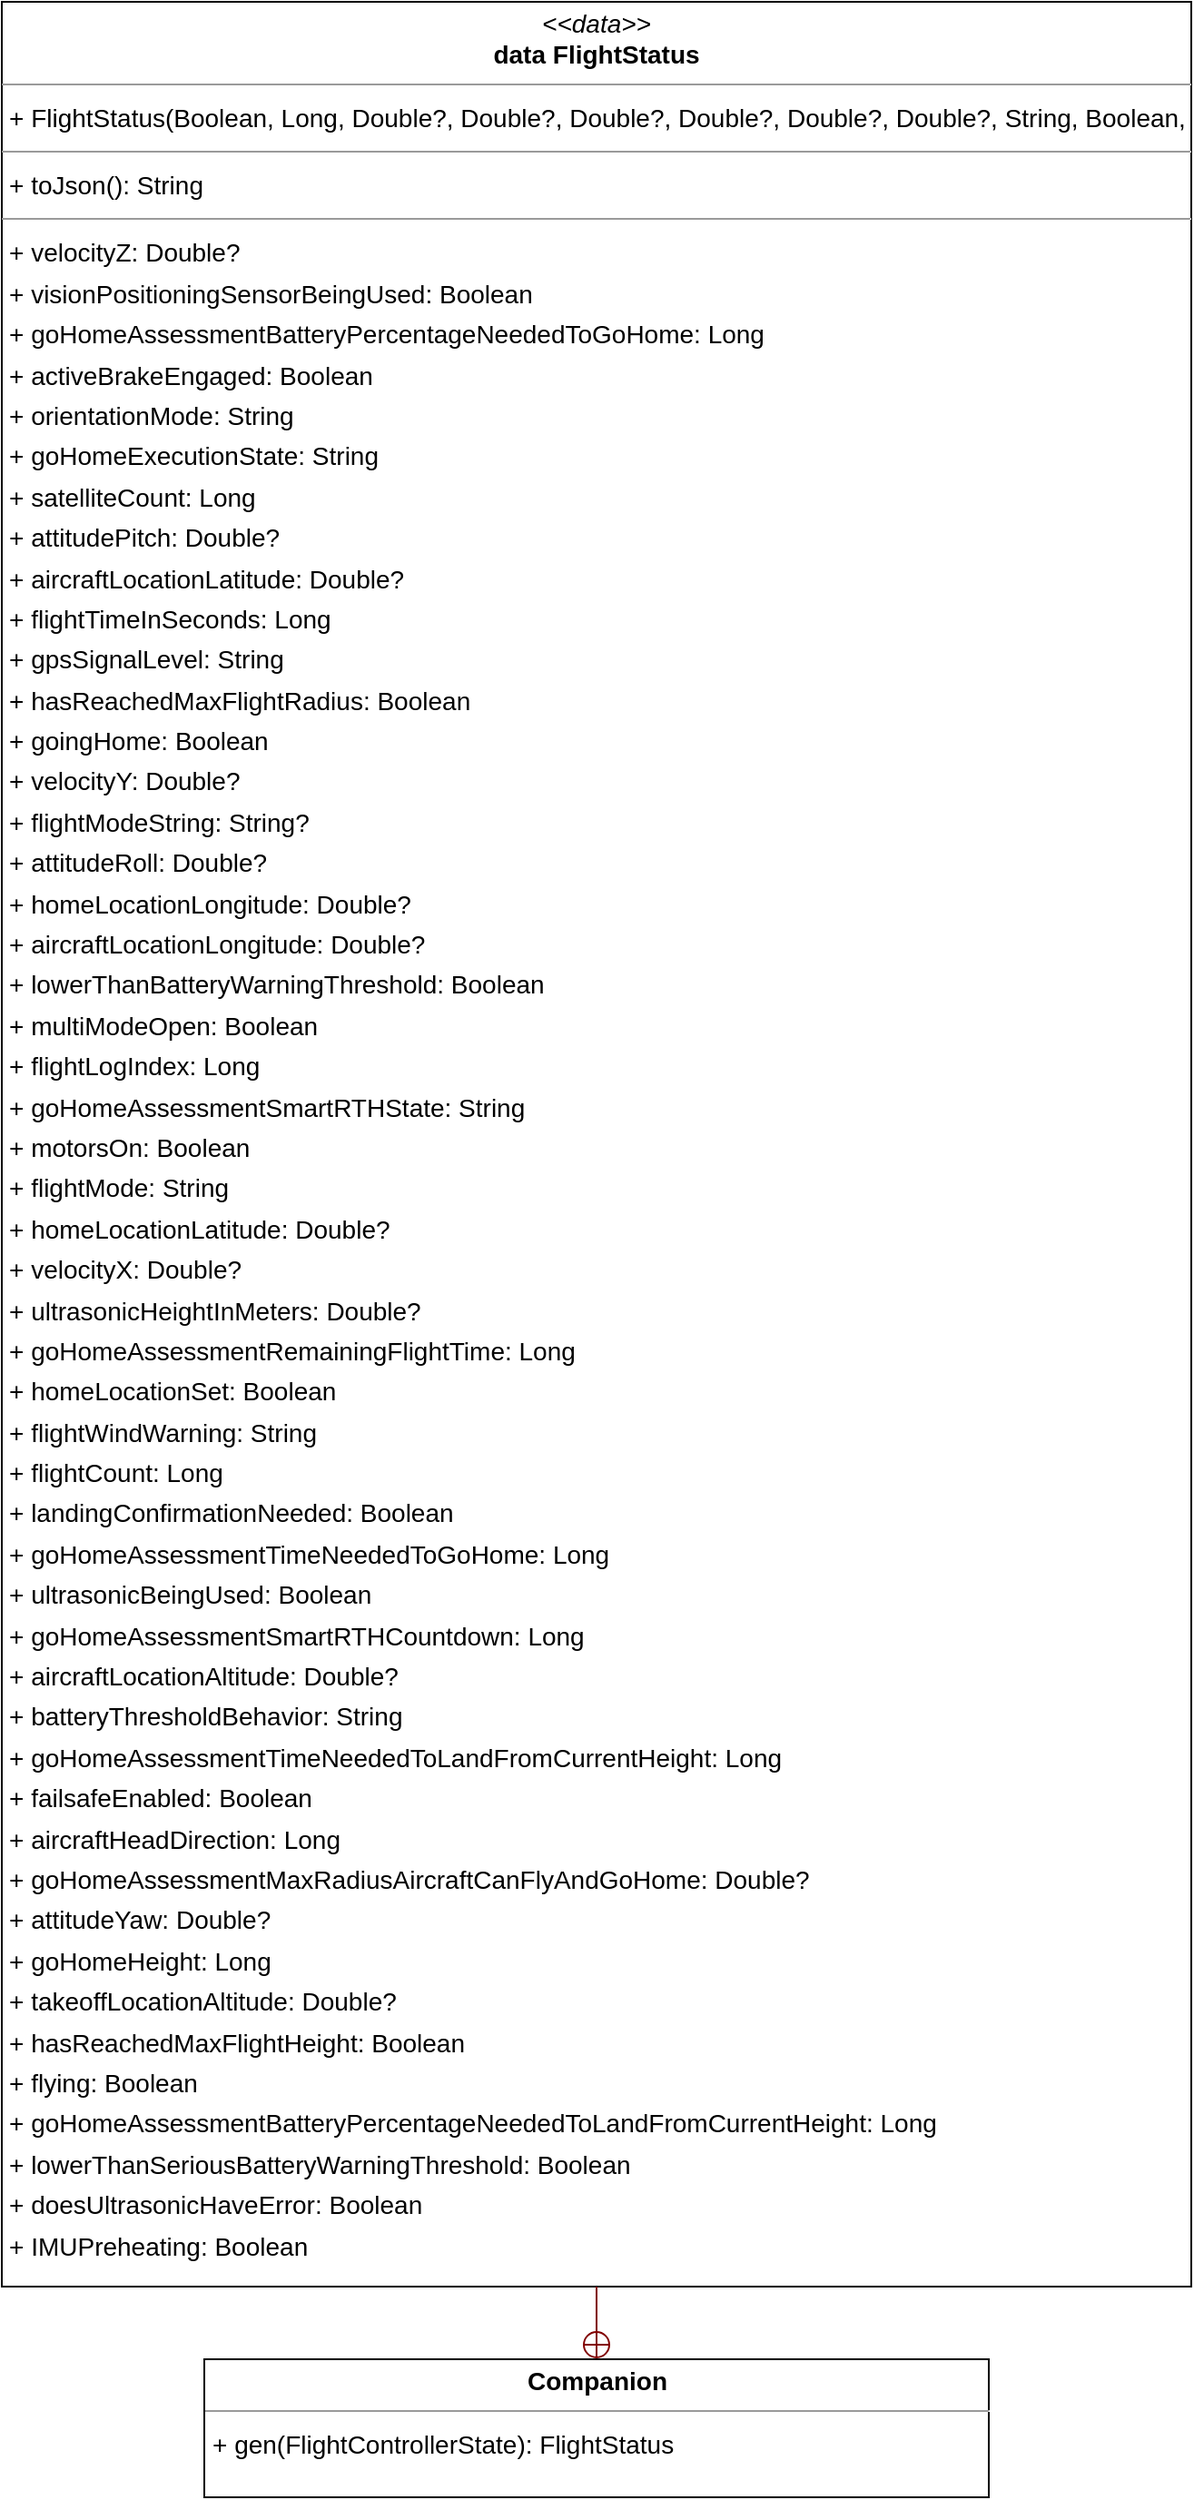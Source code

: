<mxfile version="18.1.1" type="device"><diagram id="lSSLONGZsBKjTNMSLtPW" name="Page-1"><mxGraphModel dx="2390" dy="1843" grid="1" gridSize="10" guides="1" tooltips="1" connect="1" arrows="1" fold="1" page="0" pageScale="1" pageWidth="827" pageHeight="1169" background="none" math="0" shadow="0"><root><mxCell id="0"/><mxCell id="1" parent="0"/><mxCell id="node0" value="&lt;p style=&quot;margin:0px;margin-top:4px;text-align:center;&quot;&gt;&lt;b&gt;Companion&lt;/b&gt;&lt;/p&gt;&lt;hr size=&quot;1&quot;/&gt;&lt;p style=&quot;margin:0 0 0 4px;line-height:1.6;&quot;&gt;+ gen(FlightControllerState): FlightStatus&lt;/p&gt;" style="verticalAlign=top;align=left;overflow=fill;fontSize=14;fontFamily=Helvetica;html=1;rounded=0;shadow=0;comic=0;labelBackgroundColor=none;strokeWidth=1;" parent="1" vertex="1"><mxGeometry x="-233.5" y="550" width="432" height="76" as="geometry"/></mxCell><mxCell id="node1" value="&lt;p style=&quot;margin:0px;margin-top:4px;text-align:center;&quot;&gt;&lt;i&gt;&amp;lt;&amp;lt;data&amp;gt;&amp;gt;&lt;/i&gt;&lt;br/&gt;&lt;b&gt;data  FlightStatus&lt;/b&gt;&lt;/p&gt;&lt;hr size=&quot;1&quot;/&gt;&lt;p style=&quot;margin:0 0 0 4px;line-height:1.6;&quot;&gt;+ FlightStatus(Boolean, Long, Double?, Double?, Double?, Double?, Double?, Double?, String, Boolean, Long, Long, String, String?, Long, String, Long, Long, Double?, Long, Long, String, Long, Long, String, Long, String, Boolean, Boolean, Double?, Double?, Boolean, Boolean, Boolean, Boolean, Boolean, Boolean, Boolean, Boolean, Boolean, Boolean, Boolean, Boolean, String, Long, Double?, Double?, Double?, Double?, Double?): &lt;/p&gt;&lt;hr size=&quot;1&quot;/&gt;&lt;p style=&quot;margin:0 0 0 4px;line-height:1.6;&quot;&gt;+ toJson(): String&lt;/p&gt;&lt;hr size=&quot;1&quot;/&gt;&lt;p style=&quot;margin:0 0 0 4px;line-height:1.6;&quot;&gt;+ velocityZ: Double?&lt;br/&gt;+ visionPositioningSensorBeingUsed: Boolean&lt;br/&gt;+ goHomeAssessmentBatteryPercentageNeededToGoHome: Long&lt;br/&gt;+ activeBrakeEngaged: Boolean&lt;br/&gt;+ orientationMode: String&lt;br/&gt;+ goHomeExecutionState: String&lt;br/&gt;+ satelliteCount: Long&lt;br/&gt;+ attitudePitch: Double?&lt;br/&gt;+ aircraftLocationLatitude: Double?&lt;br/&gt;+ flightTimeInSeconds: Long&lt;br/&gt;+ gpsSignalLevel: String&lt;br/&gt;+ hasReachedMaxFlightRadius: Boolean&lt;br/&gt;+ goingHome: Boolean&lt;br/&gt;+ velocityY: Double?&lt;br/&gt;+ flightModeString: String?&lt;br/&gt;+ attitudeRoll: Double?&lt;br/&gt;+ homeLocationLongitude: Double?&lt;br/&gt;+ aircraftLocationLongitude: Double?&lt;br/&gt;+ lowerThanBatteryWarningThreshold: Boolean&lt;br/&gt;+ multiModeOpen: Boolean&lt;br/&gt;+ flightLogIndex: Long&lt;br/&gt;+ goHomeAssessmentSmartRTHState: String&lt;br/&gt;+ motorsOn: Boolean&lt;br/&gt;+ flightMode: String&lt;br/&gt;+ homeLocationLatitude: Double?&lt;br/&gt;+ velocityX: Double?&lt;br/&gt;+ ultrasonicHeightInMeters: Double?&lt;br/&gt;+ goHomeAssessmentRemainingFlightTime: Long&lt;br/&gt;+ homeLocationSet: Boolean&lt;br/&gt;+ flightWindWarning: String&lt;br/&gt;+ flightCount: Long&lt;br/&gt;+ landingConfirmationNeeded: Boolean&lt;br/&gt;+ goHomeAssessmentTimeNeededToGoHome: Long&lt;br/&gt;+ ultrasonicBeingUsed: Boolean&lt;br/&gt;+ goHomeAssessmentSmartRTHCountdown: Long&lt;br/&gt;+ aircraftLocationAltitude: Double?&lt;br/&gt;+ batteryThresholdBehavior: String&lt;br/&gt;+ goHomeAssessmentTimeNeededToLandFromCurrentHeight: Long&lt;br/&gt;+ failsafeEnabled: Boolean&lt;br/&gt;+ aircraftHeadDirection: Long&lt;br/&gt;+ goHomeAssessmentMaxRadiusAircraftCanFlyAndGoHome: Double?&lt;br/&gt;+ attitudeYaw: Double?&lt;br/&gt;+ goHomeHeight: Long&lt;br/&gt;+ takeoffLocationAltitude: Double?&lt;br/&gt;+ hasReachedMaxFlightHeight: Boolean&lt;br/&gt;+ flying: Boolean&lt;br/&gt;+ goHomeAssessmentBatteryPercentageNeededToLandFromCurrentHeight: Long&lt;br/&gt;+ lowerThanSeriousBatteryWarningThreshold: Boolean&lt;br/&gt;+ doesUltrasonicHaveError: Boolean&lt;br/&gt;+ IMUPreheating: Boolean&lt;/p&gt;" style="verticalAlign=top;align=left;overflow=fill;fontSize=14;fontFamily=Helvetica;html=1;rounded=0;shadow=0;comic=0;labelBackgroundColor=none;strokeWidth=1;" parent="1" vertex="1"><mxGeometry x="-345" y="-748" width="655" height="1258" as="geometry"/></mxCell><mxCell id="edge0" value="" style="html=1;rounded=1;edgeStyle=orthogonalEdgeStyle;dashed=0;startArrow=circlePlus;startFill=0;endArrow=none;strokeColor=#820000;exitX=0.500;exitY=0.000;exitDx=0;exitDy=0;entryX=0.500;entryY=1.000;entryDx=0;entryDy=0;" parent="1" source="node0" target="node1" edge="1"><mxGeometry width="50" height="50" relative="1" as="geometry"><Array as="points"/></mxGeometry></mxCell></root></mxGraphModel></diagram></mxfile>